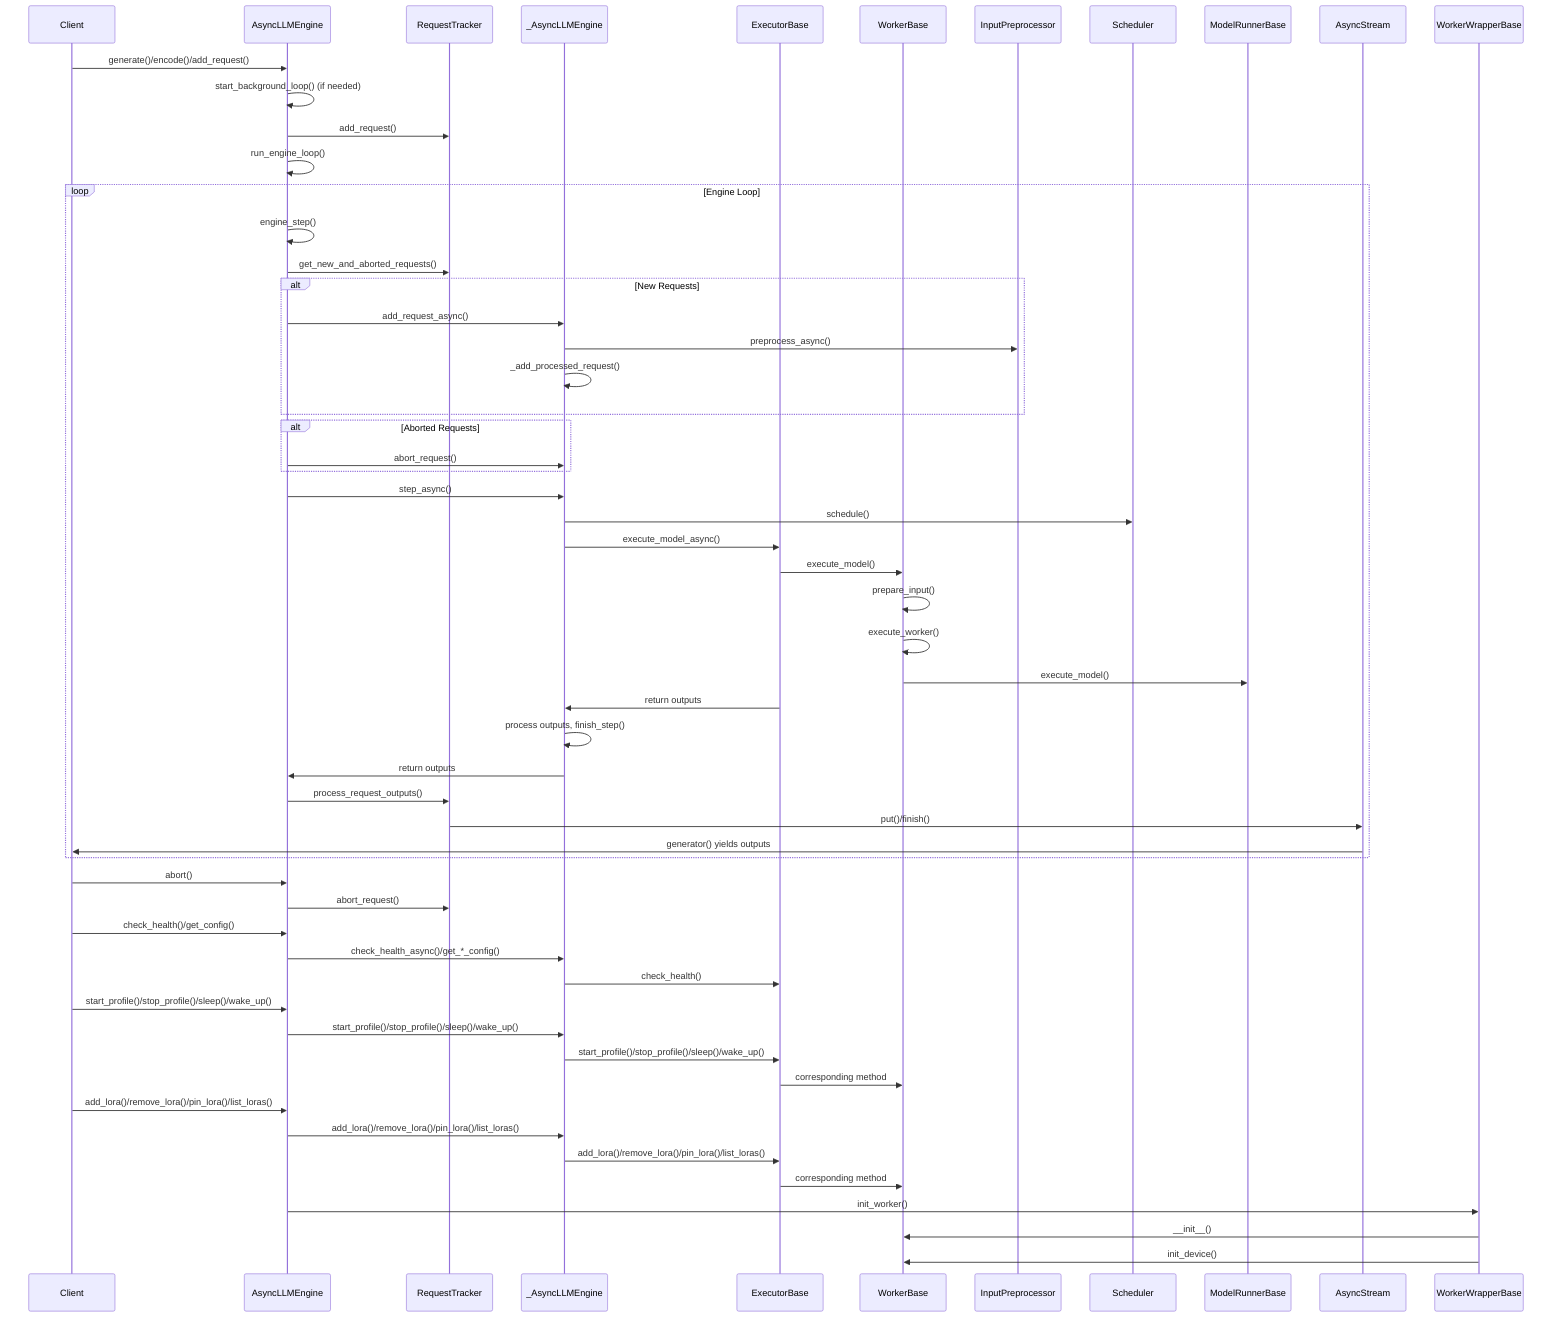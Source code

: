sequenceDiagram
    participant Client
    participant AsyncLLMEngine
    participant RequestTracker
    participant _AsyncLLMEngine
    participant ExecutorBase
    participant WorkerBase

    %% Request flow
    Client->>AsyncLLMEngine: generate()/encode()/add_request()
    AsyncLLMEngine->>AsyncLLMEngine: start_background_loop() (if needed)
    AsyncLLMEngine->>RequestTracker: add_request()
    AsyncLLMEngine->>AsyncLLMEngine: run_engine_loop()
    loop Engine Loop
        AsyncLLMEngine->>AsyncLLMEngine: engine_step()
        AsyncLLMEngine->>RequestTracker: get_new_and_aborted_requests()
        alt New Requests
            AsyncLLMEngine->>_AsyncLLMEngine: add_request_async()
            _AsyncLLMEngine->>InputPreprocessor: preprocess_async()
            _AsyncLLMEngine->>_AsyncLLMEngine: _add_processed_request()
        end
        alt Aborted Requests
            AsyncLLMEngine->>_AsyncLLMEngine: abort_request()
        end
        AsyncLLMEngine->>_AsyncLLMEngine: step_async()
        _AsyncLLMEngine->>Scheduler: schedule()
        _AsyncLLMEngine->>ExecutorBase: execute_model_async()
        ExecutorBase->>WorkerBase: execute_model()
        WorkerBase->>WorkerBase: prepare_input()
        WorkerBase->>WorkerBase: execute_worker()
        WorkerBase->>ModelRunnerBase: execute_model()
        ExecutorBase->>_AsyncLLMEngine: return outputs
        _AsyncLLMEngine->>_AsyncLLMEngine: process outputs, finish_step()
        _AsyncLLMEngine->>AsyncLLMEngine: return outputs
        AsyncLLMEngine->>RequestTracker: process_request_outputs()
        RequestTracker->>AsyncStream: put()/finish()
        AsyncStream->>Client: generator() yields outputs
    end

    %% Management/Control flows
    Client->>AsyncLLMEngine: abort()
    AsyncLLMEngine->>RequestTracker: abort_request()
    Client->>AsyncLLMEngine: check_health()/get_config()
    AsyncLLMEngine->>_AsyncLLMEngine: check_health_async()/get_*_config()
    _AsyncLLMEngine->>ExecutorBase: check_health()
    Client->>AsyncLLMEngine: start_profile()/stop_profile()/sleep()/wake_up()
    AsyncLLMEngine->>_AsyncLLMEngine: start_profile()/stop_profile()/sleep()/wake_up()
    _AsyncLLMEngine->>ExecutorBase: start_profile()/stop_profile()/sleep()/wake_up()
    ExecutorBase->>WorkerBase: corresponding method

    %% LoRA management
    Client->>AsyncLLMEngine: add_lora()/remove_lora()/pin_lora()/list_loras()
    AsyncLLMEngine->>_AsyncLLMEngine: add_lora()/remove_lora()/pin_lora()/list_loras()
    _AsyncLLMEngine->>ExecutorBase: add_lora()/remove_lora()/pin_lora()/list_loras()
    ExecutorBase->>WorkerBase: corresponding method

    %% Worker initialization
    AsyncLLMEngine->>WorkerWrapperBase: init_worker()
    WorkerWrapperBase->>WorkerBase: __init__()
    WorkerWrapperBase->>WorkerBase: init_device()